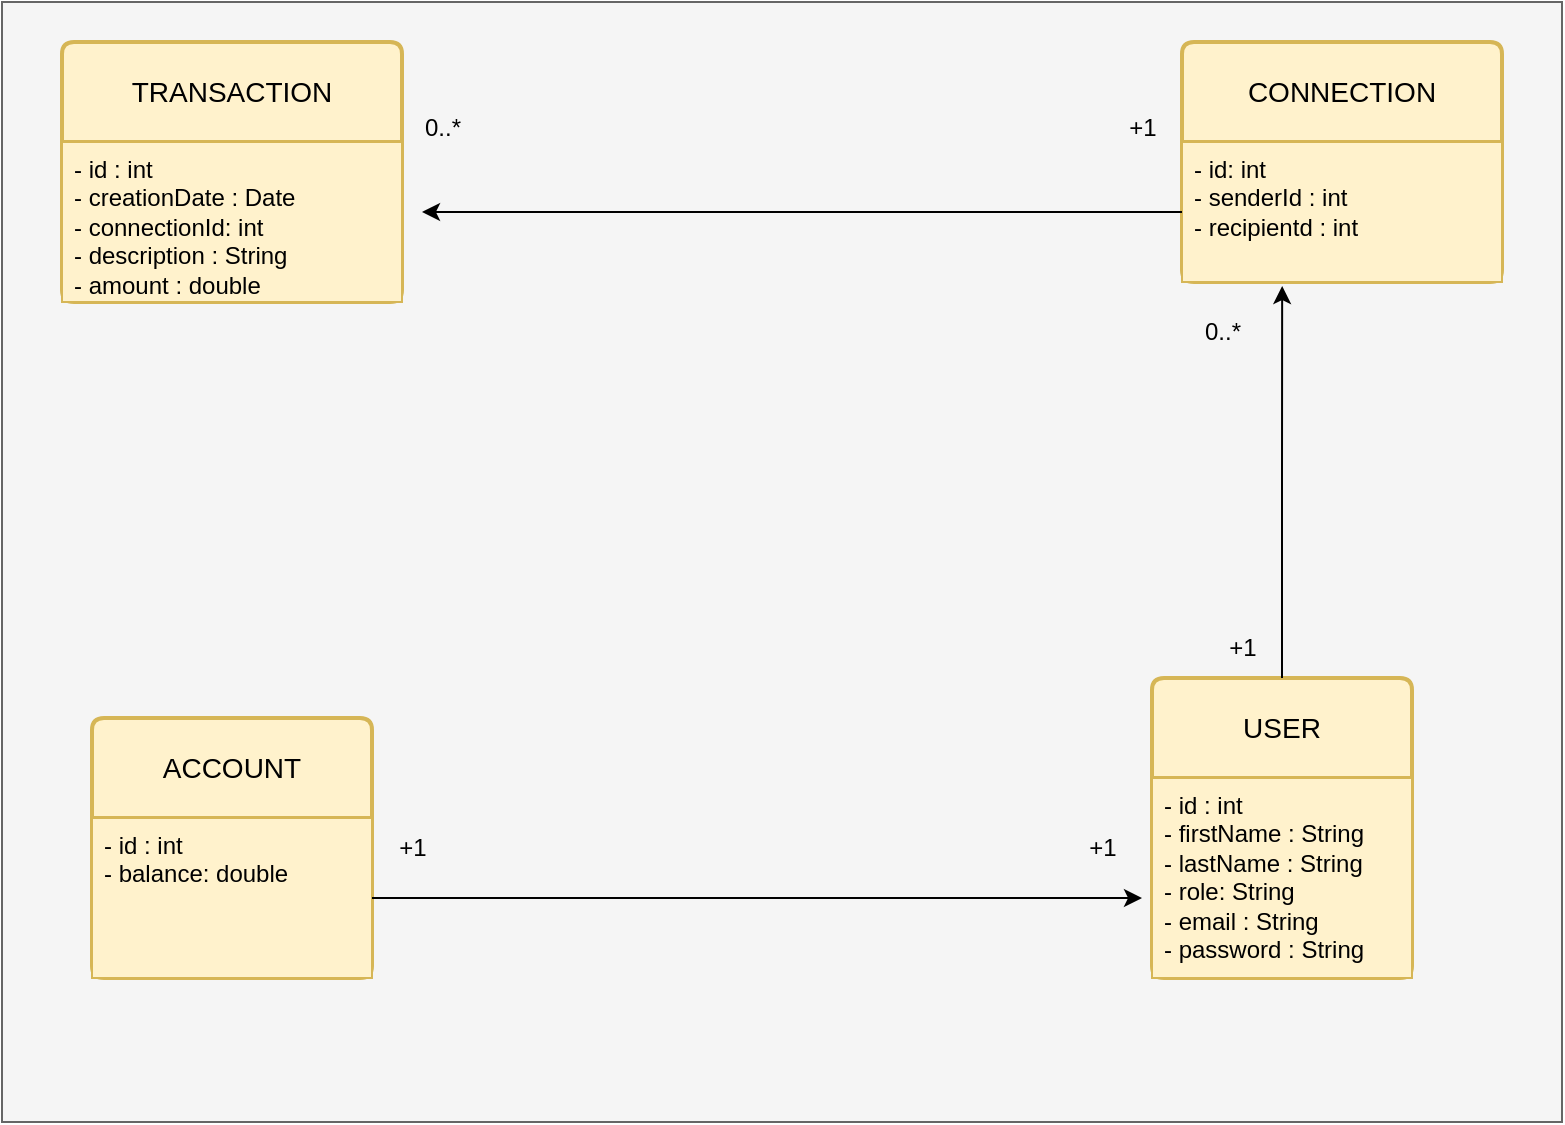 <mxfile version="24.0.6" type="device">
  <diagram id="R2lEEEUBdFMjLlhIrx00" name="Page-1">
    <mxGraphModel dx="584" dy="758" grid="1" gridSize="10" guides="1" tooltips="1" connect="1" arrows="1" fold="1" page="1" pageScale="1" pageWidth="850" pageHeight="1100" math="0" shadow="0" extFonts="Permanent Marker^https://fonts.googleapis.com/css?family=Permanent+Marker">
      <root>
        <mxCell id="0" />
        <mxCell id="1" parent="0" />
        <mxCell id="fXNIb5vrCbK1GHDizLRb-48" value="" style="rounded=0;whiteSpace=wrap;html=1;fillColor=#f5f5f5;fontColor=#333333;strokeColor=#666666;" parent="1" vertex="1">
          <mxGeometry x="890" y="20" width="780" height="560" as="geometry" />
        </mxCell>
        <mxCell id="fXNIb5vrCbK1GHDizLRb-9" value="USER" style="swimlane;childLayout=stackLayout;horizontal=1;startSize=50;horizontalStack=0;rounded=1;fontSize=14;fontStyle=0;strokeWidth=2;resizeParent=0;resizeLast=1;shadow=0;dashed=0;align=center;arcSize=4;whiteSpace=wrap;html=1;fillColor=#fff2cc;strokeColor=#d6b656;" parent="1" vertex="1">
          <mxGeometry x="1465" y="358" width="130" height="150" as="geometry" />
        </mxCell>
        <mxCell id="fXNIb5vrCbK1GHDizLRb-10" value="- id : int&lt;div&gt;- firstName : String&lt;/div&gt;&lt;div&gt;- lastName : String&lt;/div&gt;&lt;div&gt;- role: String&lt;/div&gt;&lt;div&gt;- email : String&lt;/div&gt;&lt;div&gt;- password : String&lt;/div&gt;&lt;div&gt;&lt;br&gt;&lt;/div&gt;" style="align=left;strokeColor=#d6b656;fillColor=#fff2cc;spacingLeft=4;fontSize=12;verticalAlign=top;resizable=0;rotatable=0;part=1;html=1;" parent="fXNIb5vrCbK1GHDizLRb-9" vertex="1">
          <mxGeometry y="50" width="130" height="100" as="geometry" />
        </mxCell>
        <mxCell id="fXNIb5vrCbK1GHDizLRb-14" value="TRANSACTION" style="swimlane;childLayout=stackLayout;horizontal=1;startSize=50;horizontalStack=0;rounded=1;fontSize=14;fontStyle=0;strokeWidth=2;resizeParent=0;resizeLast=1;shadow=0;dashed=0;align=center;arcSize=4;whiteSpace=wrap;html=1;fillColor=#fff2cc;strokeColor=#d6b656;" parent="1" vertex="1">
          <mxGeometry x="920" y="40" width="170" height="130" as="geometry" />
        </mxCell>
        <mxCell id="fXNIb5vrCbK1GHDizLRb-15" value="- id : int&lt;div&gt;- creationDate : Date&lt;br&gt;&lt;div&gt;- connectionId: int&lt;/div&gt;&lt;div&gt;- description : String&lt;/div&gt;&lt;div&gt;- amount : double&lt;/div&gt;&lt;/div&gt;" style="align=left;strokeColor=#d6b656;fillColor=#fff2cc;spacingLeft=4;fontSize=12;verticalAlign=top;resizable=0;rotatable=0;part=1;html=1;" parent="fXNIb5vrCbK1GHDizLRb-14" vertex="1">
          <mxGeometry y="50" width="170" height="80" as="geometry" />
        </mxCell>
        <mxCell id="fXNIb5vrCbK1GHDizLRb-16" value="CONNECTION" style="swimlane;childLayout=stackLayout;horizontal=1;startSize=50;horizontalStack=0;rounded=1;fontSize=14;fontStyle=0;strokeWidth=2;resizeParent=0;resizeLast=1;shadow=0;dashed=0;align=center;arcSize=4;whiteSpace=wrap;html=1;fillColor=#fff2cc;strokeColor=#d6b656;" parent="1" vertex="1">
          <mxGeometry x="1480" y="40" width="160" height="120" as="geometry" />
        </mxCell>
        <mxCell id="fXNIb5vrCbK1GHDizLRb-17" value="- id: int&lt;div&gt;- senderId : int&lt;br&gt;- recipientd : int&lt;div&gt;&lt;br&gt;&lt;/div&gt;&lt;/div&gt;" style="align=left;strokeColor=#d6b656;fillColor=#fff2cc;spacingLeft=4;fontSize=12;verticalAlign=top;resizable=0;rotatable=0;part=1;html=1;" parent="fXNIb5vrCbK1GHDizLRb-16" vertex="1">
          <mxGeometry y="50" width="160" height="70" as="geometry" />
        </mxCell>
        <mxCell id="fXNIb5vrCbK1GHDizLRb-21" value="ACCOUNT" style="swimlane;childLayout=stackLayout;horizontal=1;startSize=50;horizontalStack=0;rounded=1;fontSize=14;fontStyle=0;strokeWidth=2;resizeParent=0;resizeLast=1;shadow=0;dashed=0;align=center;arcSize=4;whiteSpace=wrap;html=1;fillColor=#fff2cc;strokeColor=#d6b656;" parent="1" vertex="1">
          <mxGeometry x="935" y="378" width="140" height="130" as="geometry" />
        </mxCell>
        <mxCell id="fXNIb5vrCbK1GHDizLRb-22" value="- id : int&lt;div&gt;&lt;div&gt;- balance: double&lt;/div&gt;&lt;div&gt;&lt;br&gt;&lt;/div&gt;&lt;div&gt;&lt;br&gt;&lt;/div&gt;&lt;/div&gt;" style="align=left;strokeColor=#d6b656;fillColor=#fff2cc;spacingLeft=4;fontSize=12;verticalAlign=top;resizable=0;rotatable=0;part=1;html=1;" parent="fXNIb5vrCbK1GHDizLRb-21" vertex="1">
          <mxGeometry y="50" width="140" height="80" as="geometry" />
        </mxCell>
        <mxCell id="fXNIb5vrCbK1GHDizLRb-33" value="+1" style="text;html=1;align=center;verticalAlign=middle;resizable=0;points=[];autosize=1;strokeColor=none;fillColor=none;" parent="1" vertex="1">
          <mxGeometry x="1440" y="68" width="40" height="30" as="geometry" />
        </mxCell>
        <mxCell id="fXNIb5vrCbK1GHDizLRb-34" value="0..*" style="text;html=1;align=center;verticalAlign=middle;resizable=0;points=[];autosize=1;strokeColor=none;fillColor=none;" parent="1" vertex="1">
          <mxGeometry x="1090" y="68" width="40" height="30" as="geometry" />
        </mxCell>
        <mxCell id="fXNIb5vrCbK1GHDizLRb-36" style="edgeStyle=orthogonalEdgeStyle;rounded=0;orthogonalLoop=1;jettySize=auto;html=1;" parent="1" source="fXNIb5vrCbK1GHDizLRb-17" edge="1">
          <mxGeometry relative="1" as="geometry">
            <mxPoint x="1100" y="125" as="targetPoint" />
          </mxGeometry>
        </mxCell>
        <mxCell id="fXNIb5vrCbK1GHDizLRb-42" value="+1" style="text;html=1;align=center;verticalAlign=middle;resizable=0;points=[];autosize=1;strokeColor=none;fillColor=none;" parent="1" vertex="1">
          <mxGeometry x="1075" y="428" width="40" height="30" as="geometry" />
        </mxCell>
        <mxCell id="r1FznJxBU0FJCu6Wu4j5-2" style="edgeStyle=orthogonalEdgeStyle;rounded=0;orthogonalLoop=1;jettySize=auto;html=1;" edge="1" parent="1" source="fXNIb5vrCbK1GHDizLRb-22">
          <mxGeometry relative="1" as="geometry">
            <mxPoint x="1460" y="468" as="targetPoint" />
          </mxGeometry>
        </mxCell>
        <mxCell id="r1FznJxBU0FJCu6Wu4j5-3" value="+1" style="text;html=1;align=center;verticalAlign=middle;resizable=0;points=[];autosize=1;strokeColor=none;fillColor=none;" vertex="1" parent="1">
          <mxGeometry x="1420" y="428" width="40" height="30" as="geometry" />
        </mxCell>
        <mxCell id="r1FznJxBU0FJCu6Wu4j5-4" style="edgeStyle=orthogonalEdgeStyle;rounded=0;orthogonalLoop=1;jettySize=auto;html=1;entryX=0.313;entryY=1.029;entryDx=0;entryDy=0;entryPerimeter=0;" edge="1" parent="1" source="fXNIb5vrCbK1GHDizLRb-9" target="fXNIb5vrCbK1GHDizLRb-17">
          <mxGeometry relative="1" as="geometry" />
        </mxCell>
        <mxCell id="r1FznJxBU0FJCu6Wu4j5-5" value="+1" style="text;html=1;align=center;verticalAlign=middle;resizable=0;points=[];autosize=1;strokeColor=none;fillColor=none;" vertex="1" parent="1">
          <mxGeometry x="1490" y="328" width="40" height="30" as="geometry" />
        </mxCell>
        <mxCell id="r1FznJxBU0FJCu6Wu4j5-6" value="0..*" style="text;html=1;align=center;verticalAlign=middle;resizable=0;points=[];autosize=1;strokeColor=none;fillColor=none;" vertex="1" parent="1">
          <mxGeometry x="1480" y="170" width="40" height="30" as="geometry" />
        </mxCell>
      </root>
    </mxGraphModel>
  </diagram>
</mxfile>
